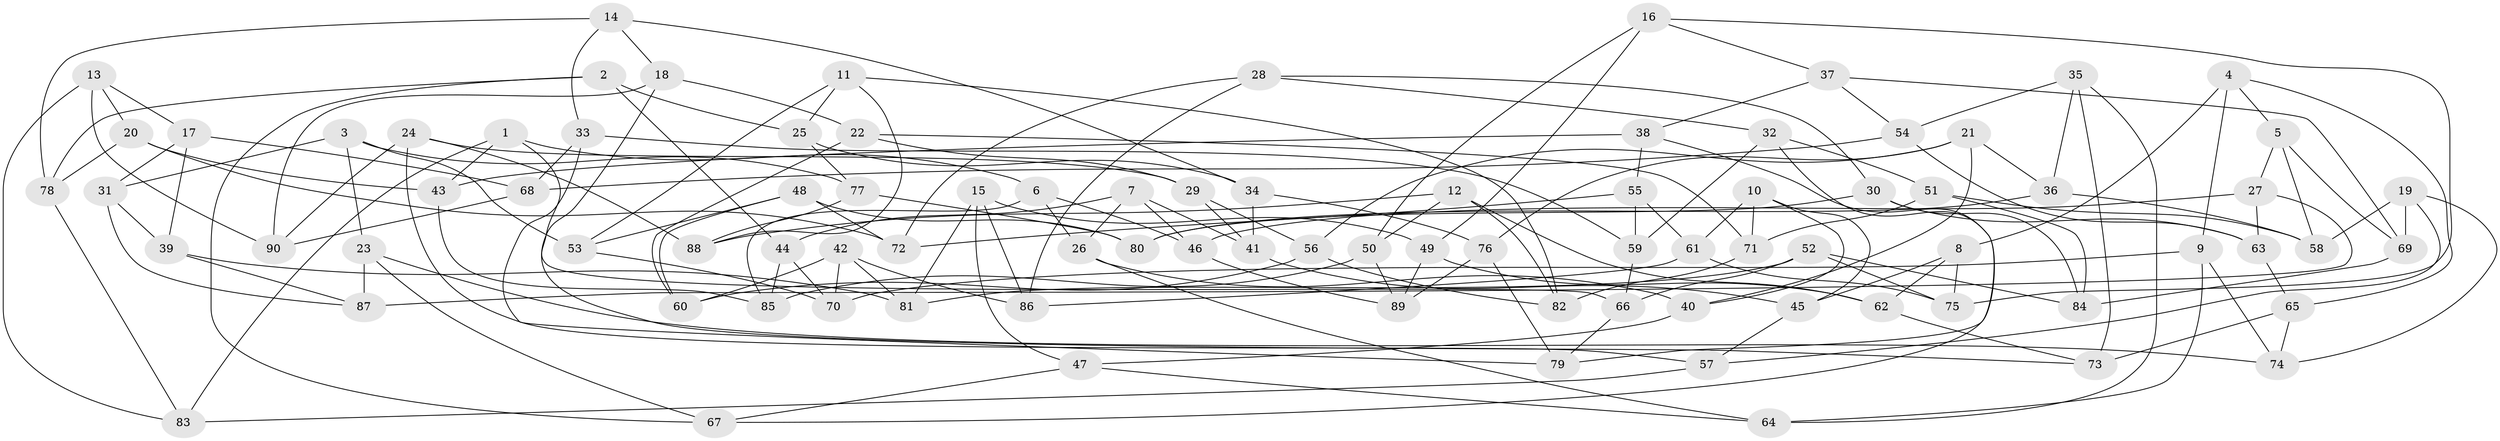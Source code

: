 // coarse degree distribution, {6: 0.5789473684210527, 4: 0.42105263157894735}
// Generated by graph-tools (version 1.1) at 2025/24/03/03/25 07:24:29]
// undirected, 90 vertices, 180 edges
graph export_dot {
graph [start="1"]
  node [color=gray90,style=filled];
  1;
  2;
  3;
  4;
  5;
  6;
  7;
  8;
  9;
  10;
  11;
  12;
  13;
  14;
  15;
  16;
  17;
  18;
  19;
  20;
  21;
  22;
  23;
  24;
  25;
  26;
  27;
  28;
  29;
  30;
  31;
  32;
  33;
  34;
  35;
  36;
  37;
  38;
  39;
  40;
  41;
  42;
  43;
  44;
  45;
  46;
  47;
  48;
  49;
  50;
  51;
  52;
  53;
  54;
  55;
  56;
  57;
  58;
  59;
  60;
  61;
  62;
  63;
  64;
  65;
  66;
  67;
  68;
  69;
  70;
  71;
  72;
  73;
  74;
  75;
  76;
  77;
  78;
  79;
  80;
  81;
  82;
  83;
  84;
  85;
  86;
  87;
  88;
  89;
  90;
  1 -- 66;
  1 -- 43;
  1 -- 6;
  1 -- 83;
  2 -- 25;
  2 -- 67;
  2 -- 78;
  2 -- 44;
  3 -- 23;
  3 -- 77;
  3 -- 53;
  3 -- 31;
  4 -- 65;
  4 -- 5;
  4 -- 9;
  4 -- 8;
  5 -- 58;
  5 -- 27;
  5 -- 69;
  6 -- 85;
  6 -- 46;
  6 -- 26;
  7 -- 41;
  7 -- 44;
  7 -- 26;
  7 -- 46;
  8 -- 62;
  8 -- 45;
  8 -- 75;
  9 -- 64;
  9 -- 74;
  9 -- 70;
  10 -- 45;
  10 -- 71;
  10 -- 40;
  10 -- 61;
  11 -- 25;
  11 -- 53;
  11 -- 82;
  11 -- 88;
  12 -- 50;
  12 -- 62;
  12 -- 82;
  12 -- 88;
  13 -- 20;
  13 -- 83;
  13 -- 17;
  13 -- 90;
  14 -- 34;
  14 -- 78;
  14 -- 18;
  14 -- 33;
  15 -- 49;
  15 -- 47;
  15 -- 81;
  15 -- 86;
  16 -- 49;
  16 -- 75;
  16 -- 37;
  16 -- 50;
  17 -- 39;
  17 -- 68;
  17 -- 31;
  18 -- 73;
  18 -- 22;
  18 -- 90;
  19 -- 69;
  19 -- 74;
  19 -- 57;
  19 -- 58;
  20 -- 78;
  20 -- 72;
  20 -- 43;
  21 -- 56;
  21 -- 36;
  21 -- 40;
  21 -- 76;
  22 -- 60;
  22 -- 29;
  22 -- 71;
  23 -- 87;
  23 -- 67;
  23 -- 74;
  24 -- 90;
  24 -- 88;
  24 -- 57;
  24 -- 29;
  25 -- 77;
  25 -- 34;
  26 -- 40;
  26 -- 64;
  27 -- 87;
  27 -- 46;
  27 -- 63;
  28 -- 72;
  28 -- 32;
  28 -- 86;
  28 -- 30;
  29 -- 56;
  29 -- 41;
  30 -- 63;
  30 -- 80;
  30 -- 84;
  31 -- 87;
  31 -- 39;
  32 -- 59;
  32 -- 79;
  32 -- 51;
  33 -- 59;
  33 -- 68;
  33 -- 79;
  34 -- 41;
  34 -- 76;
  35 -- 73;
  35 -- 64;
  35 -- 54;
  35 -- 36;
  36 -- 80;
  36 -- 58;
  37 -- 54;
  37 -- 69;
  37 -- 38;
  38 -- 55;
  38 -- 43;
  38 -- 67;
  39 -- 87;
  39 -- 81;
  40 -- 47;
  41 -- 45;
  42 -- 70;
  42 -- 86;
  42 -- 60;
  42 -- 81;
  43 -- 85;
  44 -- 85;
  44 -- 70;
  45 -- 57;
  46 -- 89;
  47 -- 67;
  47 -- 64;
  48 -- 72;
  48 -- 60;
  48 -- 80;
  48 -- 53;
  49 -- 89;
  49 -- 62;
  50 -- 85;
  50 -- 89;
  51 -- 71;
  51 -- 58;
  51 -- 84;
  52 -- 84;
  52 -- 75;
  52 -- 81;
  52 -- 66;
  53 -- 70;
  54 -- 63;
  54 -- 68;
  55 -- 61;
  55 -- 72;
  55 -- 59;
  56 -- 82;
  56 -- 60;
  57 -- 83;
  59 -- 66;
  61 -- 75;
  61 -- 86;
  62 -- 73;
  63 -- 65;
  65 -- 74;
  65 -- 73;
  66 -- 79;
  68 -- 90;
  69 -- 84;
  71 -- 82;
  76 -- 79;
  76 -- 89;
  77 -- 88;
  77 -- 80;
  78 -- 83;
}
